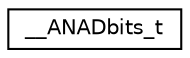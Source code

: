 digraph "Graphical Class Hierarchy"
{
  edge [fontname="Helvetica",fontsize="10",labelfontname="Helvetica",labelfontsize="10"];
  node [fontname="Helvetica",fontsize="10",shape=record];
  rankdir="LR";
  Node1 [label="__ANADbits_t",height=0.2,width=0.4,color="black", fillcolor="white", style="filled",URL="$union_____a_n_a_dbits__t.html"];
}
